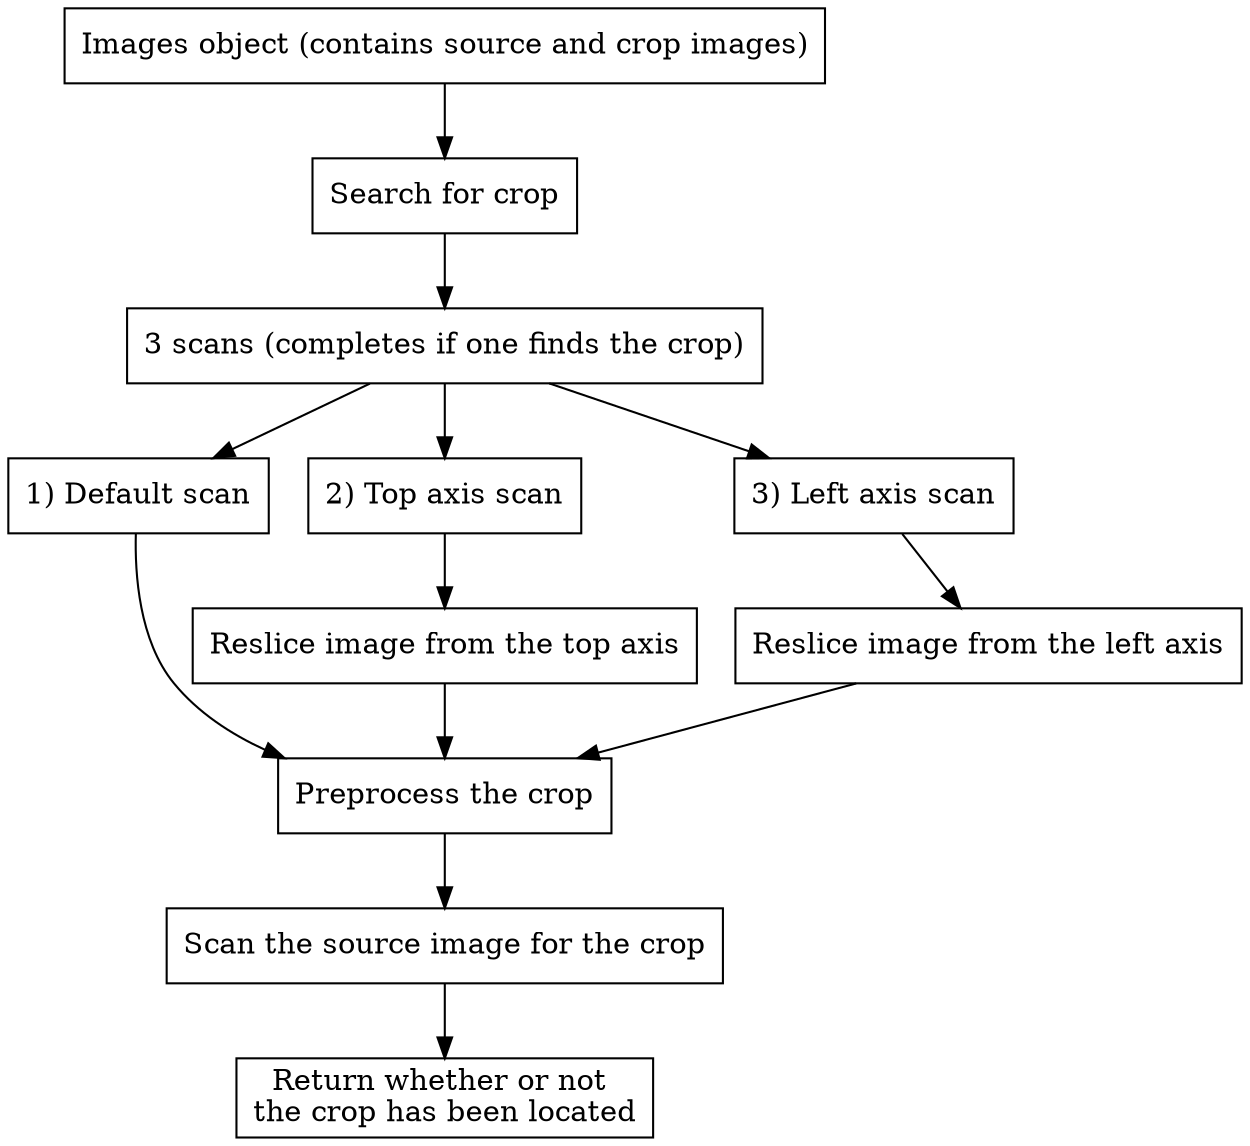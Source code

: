 digraph AnalyzingImages {
    node [shape=box]

    "Images object (contains source and crop images)" -> "Search for crop"
    
    "Search for crop" -> "3 scans (completes if one finds the crop)"

    "3 scans (completes if one finds the crop)" -> "1) Default scan"
    "3 scans (completes if one finds the crop)" -> "2) Top axis scan"
    "3 scans (completes if one finds the crop)" -> "3) Left axis scan"

    {rank=same; "1) Default scan" "2) Top axis scan" "3) Left axis scan"}

    "1) Default scan" -> "Preprocess the crop"

    "Preprocess the crop" -> "Scan the source image for the crop"

    "2) Top axis scan" -> "Reslice image from the top axis"

    "Reslice image from the top axis" -> "Preprocess the crop"

    "3) Left axis scan" -> "Reslice image from the left axis"

    "Reslice image from the left axis" -> "Preprocess the crop"

    "Scan the source image for the crop" -> "Return whether or not \nthe crop has been located"
}